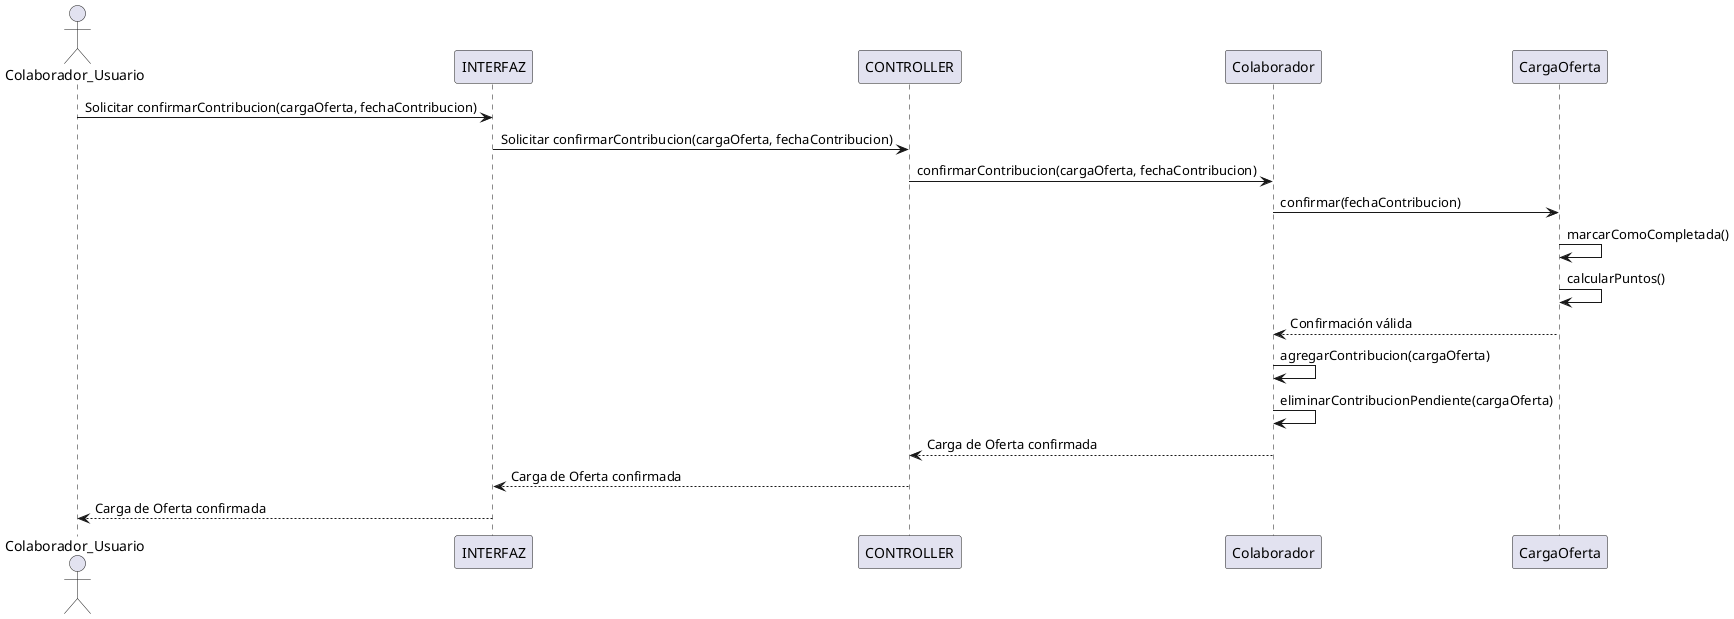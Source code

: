 @startuml cargar_oferta_confirmar
actor Colaborador_Usuario as User
participant INTERFAZ
participant CONTROLLER
participant "Colaborador" as Colaborador
participant "CargaOferta" as CargaOferta

User -> INTERFAZ: Solicitar confirmarContribucion(cargaOferta, fechaContribucion)
INTERFAZ -> CONTROLLER: Solicitar confirmarContribucion(cargaOferta, fechaContribucion)
CONTROLLER -> Colaborador: confirmarContribucion(cargaOferta, fechaContribucion)
Colaborador -> CargaOferta: confirmar(fechaContribucion)
CargaOferta -> CargaOferta: marcarComoCompletada()
CargaOferta -> CargaOferta: calcularPuntos()
CargaOferta --> Colaborador: Confirmación válida
Colaborador -> Colaborador: agregarContribucion(cargaOferta)
Colaborador -> Colaborador: eliminarContribucionPendiente(cargaOferta)
Colaborador --> CONTROLLER: Carga de Oferta confirmada
CONTROLLER --> INTERFAZ: Carga de Oferta confirmada
INTERFAZ --> User: Carga de Oferta confirmada
@enduml